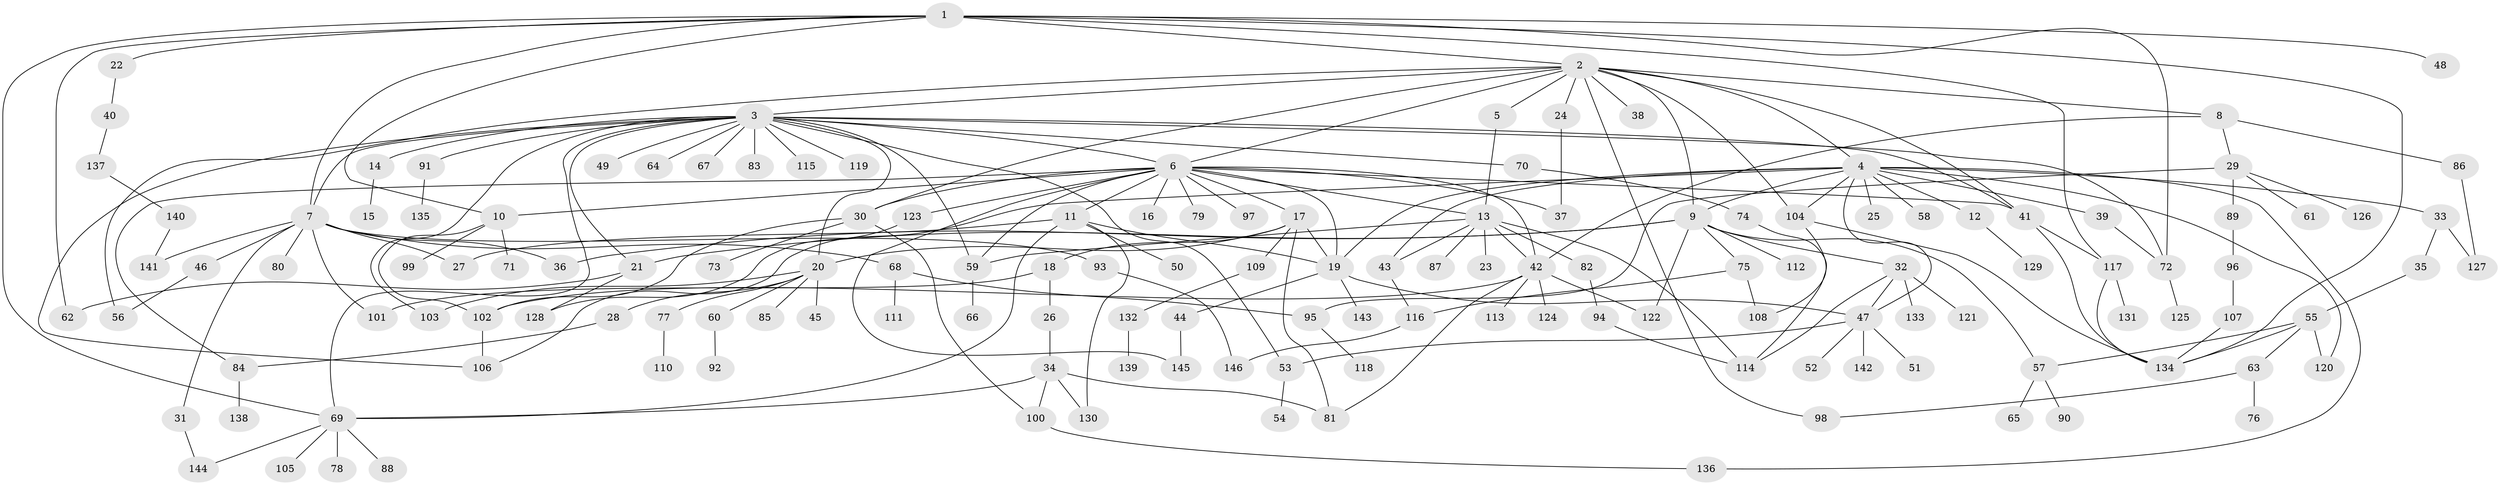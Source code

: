 // Generated by graph-tools (version 1.1) at 2025/47/03/09/25 04:47:31]
// undirected, 146 vertices, 211 edges
graph export_dot {
graph [start="1"]
  node [color=gray90,style=filled];
  1;
  2;
  3;
  4;
  5;
  6;
  7;
  8;
  9;
  10;
  11;
  12;
  13;
  14;
  15;
  16;
  17;
  18;
  19;
  20;
  21;
  22;
  23;
  24;
  25;
  26;
  27;
  28;
  29;
  30;
  31;
  32;
  33;
  34;
  35;
  36;
  37;
  38;
  39;
  40;
  41;
  42;
  43;
  44;
  45;
  46;
  47;
  48;
  49;
  50;
  51;
  52;
  53;
  54;
  55;
  56;
  57;
  58;
  59;
  60;
  61;
  62;
  63;
  64;
  65;
  66;
  67;
  68;
  69;
  70;
  71;
  72;
  73;
  74;
  75;
  76;
  77;
  78;
  79;
  80;
  81;
  82;
  83;
  84;
  85;
  86;
  87;
  88;
  89;
  90;
  91;
  92;
  93;
  94;
  95;
  96;
  97;
  98;
  99;
  100;
  101;
  102;
  103;
  104;
  105;
  106;
  107;
  108;
  109;
  110;
  111;
  112;
  113;
  114;
  115;
  116;
  117;
  118;
  119;
  120;
  121;
  122;
  123;
  124;
  125;
  126;
  127;
  128;
  129;
  130;
  131;
  132;
  133;
  134;
  135;
  136;
  137;
  138;
  139;
  140;
  141;
  142;
  143;
  144;
  145;
  146;
  1 -- 2;
  1 -- 7;
  1 -- 10;
  1 -- 22;
  1 -- 48;
  1 -- 62;
  1 -- 69;
  1 -- 72;
  1 -- 117;
  1 -- 134;
  2 -- 3;
  2 -- 4;
  2 -- 5;
  2 -- 6;
  2 -- 8;
  2 -- 9;
  2 -- 24;
  2 -- 30;
  2 -- 38;
  2 -- 41;
  2 -- 56;
  2 -- 98;
  2 -- 104;
  3 -- 6;
  3 -- 7;
  3 -- 14;
  3 -- 20;
  3 -- 21;
  3 -- 41;
  3 -- 49;
  3 -- 53;
  3 -- 59;
  3 -- 64;
  3 -- 67;
  3 -- 69;
  3 -- 70;
  3 -- 72;
  3 -- 83;
  3 -- 91;
  3 -- 103;
  3 -- 106;
  3 -- 115;
  3 -- 119;
  4 -- 9;
  4 -- 12;
  4 -- 19;
  4 -- 25;
  4 -- 33;
  4 -- 39;
  4 -- 43;
  4 -- 47;
  4 -- 58;
  4 -- 104;
  4 -- 106;
  4 -- 120;
  4 -- 136;
  5 -- 13;
  6 -- 10;
  6 -- 11;
  6 -- 13;
  6 -- 16;
  6 -- 17;
  6 -- 19;
  6 -- 30;
  6 -- 37;
  6 -- 41;
  6 -- 42;
  6 -- 59;
  6 -- 79;
  6 -- 84;
  6 -- 97;
  6 -- 123;
  6 -- 145;
  7 -- 27;
  7 -- 31;
  7 -- 36;
  7 -- 46;
  7 -- 68;
  7 -- 80;
  7 -- 93;
  7 -- 101;
  7 -- 141;
  8 -- 29;
  8 -- 42;
  8 -- 86;
  9 -- 21;
  9 -- 32;
  9 -- 36;
  9 -- 57;
  9 -- 75;
  9 -- 112;
  9 -- 122;
  10 -- 71;
  10 -- 99;
  10 -- 102;
  11 -- 19;
  11 -- 27;
  11 -- 50;
  11 -- 69;
  11 -- 130;
  12 -- 129;
  13 -- 23;
  13 -- 42;
  13 -- 43;
  13 -- 59;
  13 -- 82;
  13 -- 87;
  13 -- 114;
  14 -- 15;
  17 -- 18;
  17 -- 19;
  17 -- 20;
  17 -- 81;
  17 -- 109;
  18 -- 26;
  18 -- 101;
  19 -- 44;
  19 -- 47;
  19 -- 143;
  20 -- 28;
  20 -- 45;
  20 -- 60;
  20 -- 77;
  20 -- 85;
  20 -- 103;
  21 -- 62;
  21 -- 128;
  22 -- 40;
  24 -- 37;
  26 -- 34;
  28 -- 84;
  29 -- 61;
  29 -- 89;
  29 -- 95;
  29 -- 126;
  30 -- 73;
  30 -- 100;
  30 -- 102;
  31 -- 144;
  32 -- 47;
  32 -- 114;
  32 -- 121;
  32 -- 133;
  33 -- 35;
  33 -- 127;
  34 -- 69;
  34 -- 81;
  34 -- 100;
  34 -- 130;
  35 -- 55;
  39 -- 72;
  40 -- 137;
  41 -- 117;
  41 -- 134;
  42 -- 81;
  42 -- 102;
  42 -- 113;
  42 -- 122;
  42 -- 124;
  43 -- 116;
  44 -- 145;
  46 -- 56;
  47 -- 51;
  47 -- 52;
  47 -- 53;
  47 -- 142;
  53 -- 54;
  55 -- 57;
  55 -- 63;
  55 -- 120;
  55 -- 134;
  57 -- 65;
  57 -- 90;
  59 -- 66;
  60 -- 92;
  63 -- 76;
  63 -- 98;
  68 -- 95;
  68 -- 111;
  69 -- 78;
  69 -- 88;
  69 -- 105;
  69 -- 144;
  70 -- 74;
  72 -- 125;
  74 -- 114;
  75 -- 108;
  75 -- 116;
  77 -- 110;
  82 -- 94;
  84 -- 138;
  86 -- 127;
  89 -- 96;
  91 -- 135;
  93 -- 146;
  94 -- 114;
  95 -- 118;
  96 -- 107;
  100 -- 136;
  102 -- 106;
  104 -- 108;
  104 -- 134;
  107 -- 134;
  109 -- 132;
  116 -- 146;
  117 -- 131;
  117 -- 134;
  123 -- 128;
  132 -- 139;
  137 -- 140;
  140 -- 141;
}
